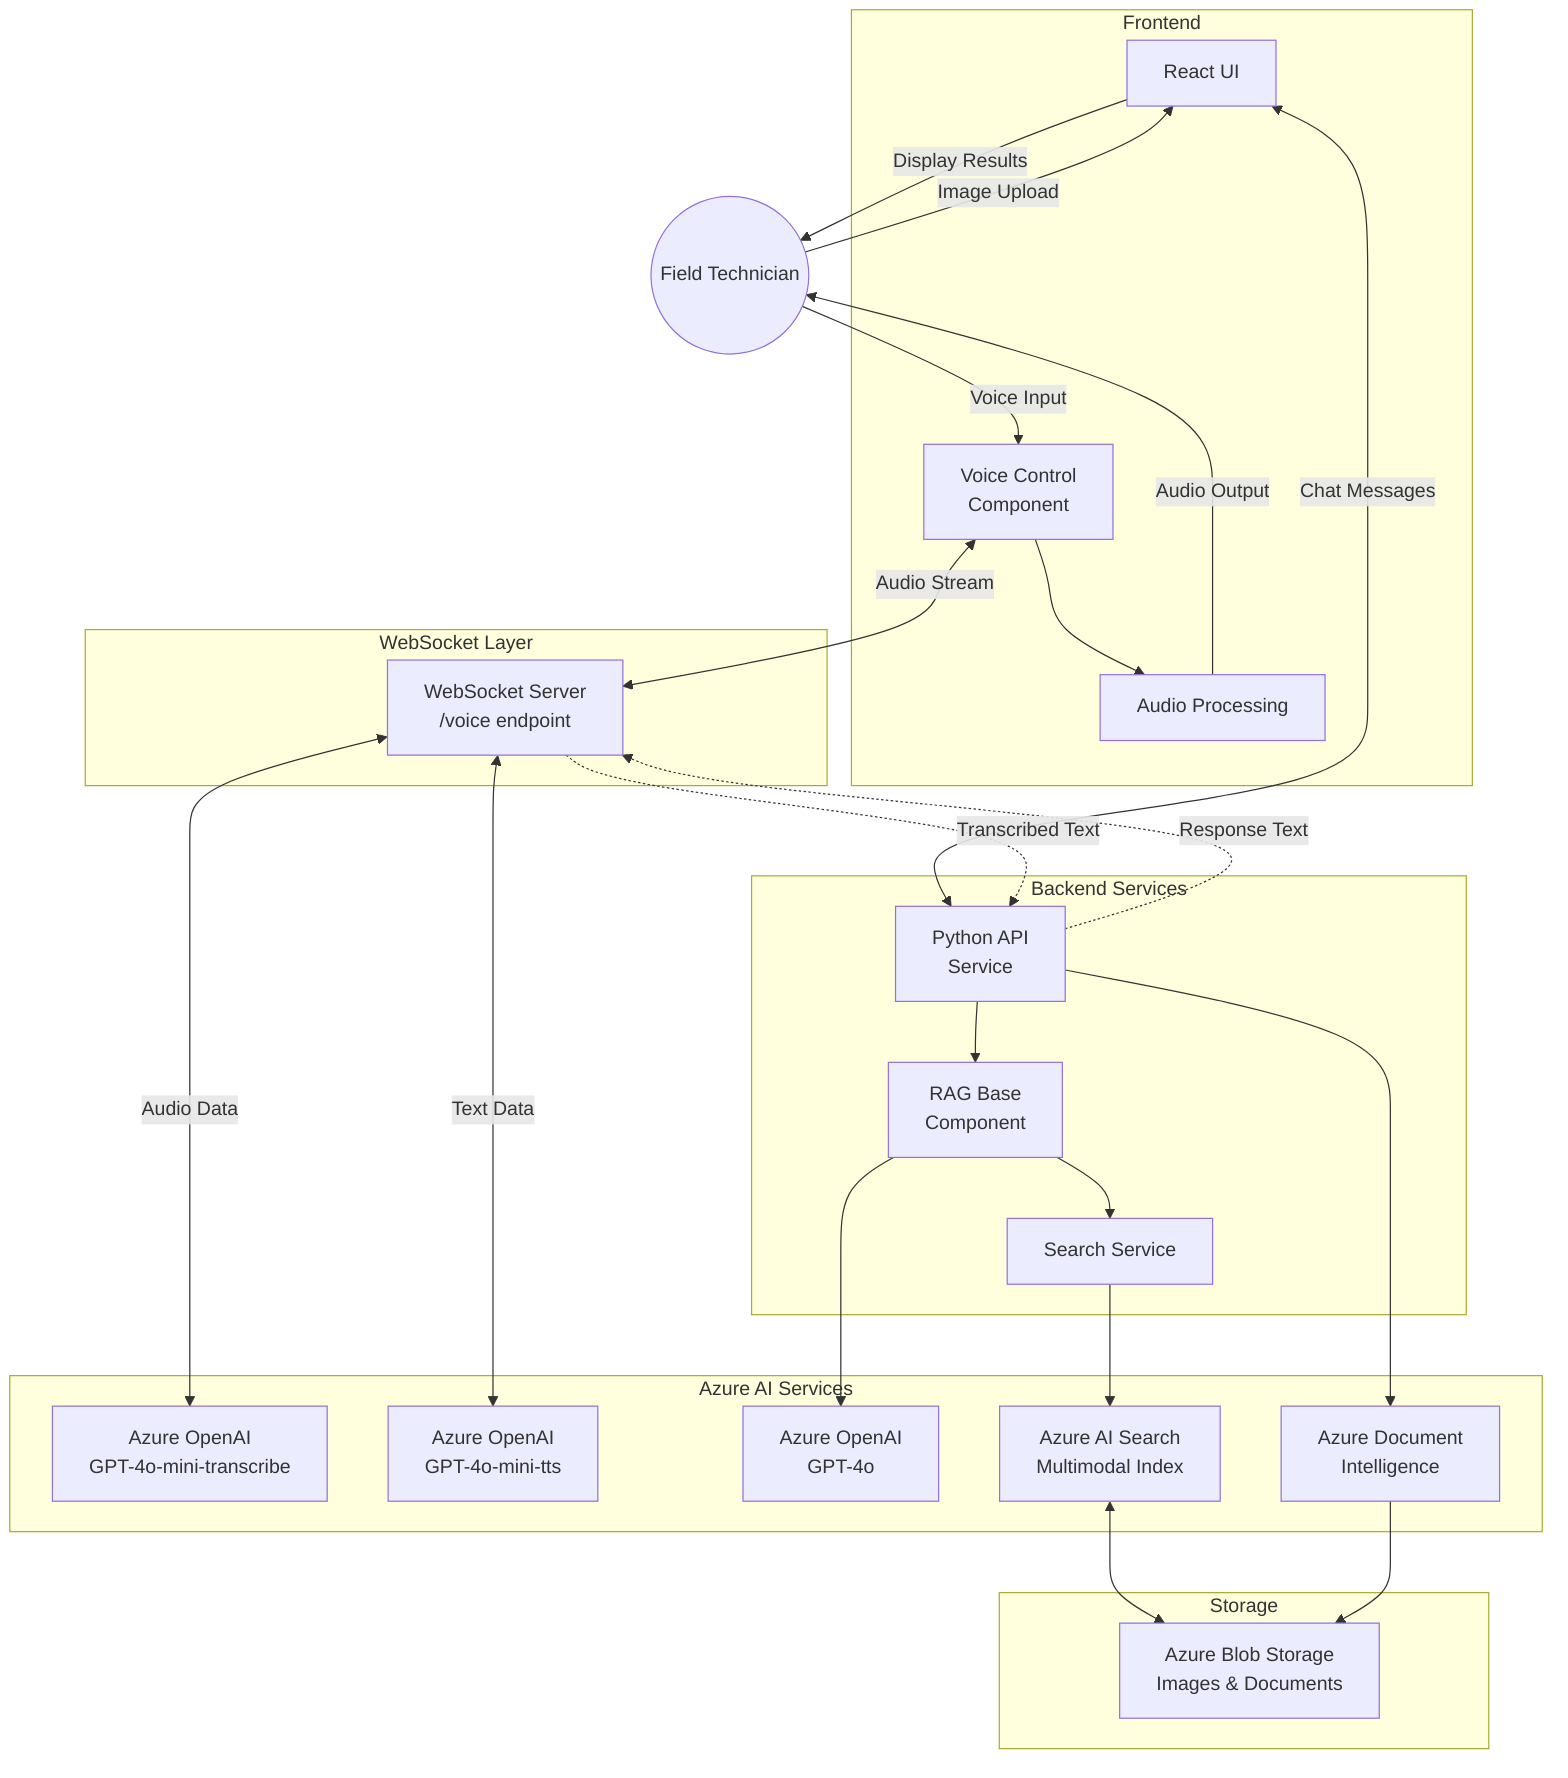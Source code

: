 graph TB
    subgraph "Frontend"
        UI[React UI]
        Voice[Voice Control<br/>Component]
        Audio[Audio Processing]
    end

    subgraph "WebSocket Layer"
        WS[WebSocket Server<br/>/voice endpoint]
    end

    subgraph "Backend Services"
        API[Python API<br/>Service]
        RAG[RAG Base<br/>Component]
        Search[Search Service]
    end

    subgraph "Azure AI Services"
        STT[Azure OpenAI<br/>GPT-4o-mini-transcribe]
        TTS[Azure OpenAI<br/>GPT-4o-mini-tts]
        GPT[Azure OpenAI<br/>GPT-4o]
        AIS[Azure AI Search<br/>Multimodal Index]
        DI[Azure Document<br/>Intelligence]
    end

    subgraph "Storage"
        Blob[Azure Blob Storage<br/>Images & Documents]
    end

    %% User interactions
    User((Field Technician))
    User -->|Voice Input| Voice
    User -->|Image Upload| UI
    UI -->|Display Results| User
    Audio -->|Audio Output| User

    %% Frontend connections
    Voice <-->|Audio Stream| WS
    UI <-->|Chat Messages| API
    Voice --> Audio

    %% WebSocket connections
    WS <-->|Audio Data| STT
    WS <-->|Text Data| TTS

    %% Backend connections
    API --> RAG
    RAG --> Search
    Search --> AIS
    RAG --> GPT
    API --> DI
    
    %% Azure connections
    AIS <--> Blob
    DI --> Blob
    
    %% Data flow annotations
    WS -.->|Transcribed Text| API
    API -.->|Response Text| WS